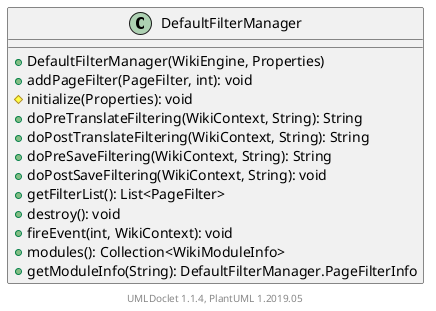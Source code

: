 @startuml

    class DefaultFilterManager [[DefaultFilterManager.html]] {
        +DefaultFilterManager(WikiEngine, Properties)
        +addPageFilter(PageFilter, int): void
        #initialize(Properties): void
        +doPreTranslateFiltering(WikiContext, String): String
        +doPostTranslateFiltering(WikiContext, String): String
        +doPreSaveFiltering(WikiContext, String): String
        +doPostSaveFiltering(WikiContext, String): void
        +getFilterList(): List<PageFilter>
        +destroy(): void
        +fireEvent(int, WikiContext): void
        +modules(): Collection<WikiModuleInfo>
        +getModuleInfo(String): DefaultFilterManager.PageFilterInfo
    }


    center footer UMLDoclet 1.1.4, PlantUML 1.2019.05
@enduml
